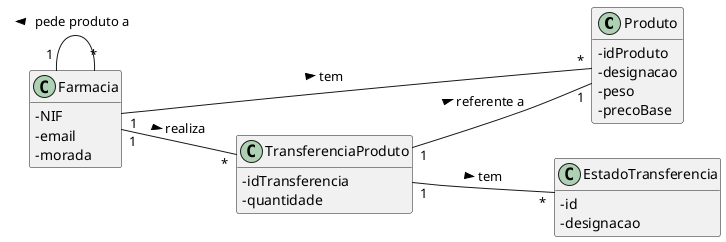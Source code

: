 @startuml
skinparam classAttributeIconSize 0
hide methods
left to right direction

class Produto {
  -idProduto
  -designacao
  -peso
  -precoBase
}

class TransferenciaProduto {
  -idTransferencia
  -quantidade
}

class EstadoTransferencia {
  -id
  -designacao
}

class Farmacia {
  -NIF
  -email
  -morada
}

Farmacia "1" -- "*" Farmacia: pede produto a >
Farmacia "1" -- "*" Produto: tem >

Farmacia "1" -- "*" TransferenciaProduto: realiza >
TransferenciaProduto "1" -- "*" EstadoTransferencia: tem >
TransferenciaProduto "1" -- "1" Produto: referente a >

@enduml